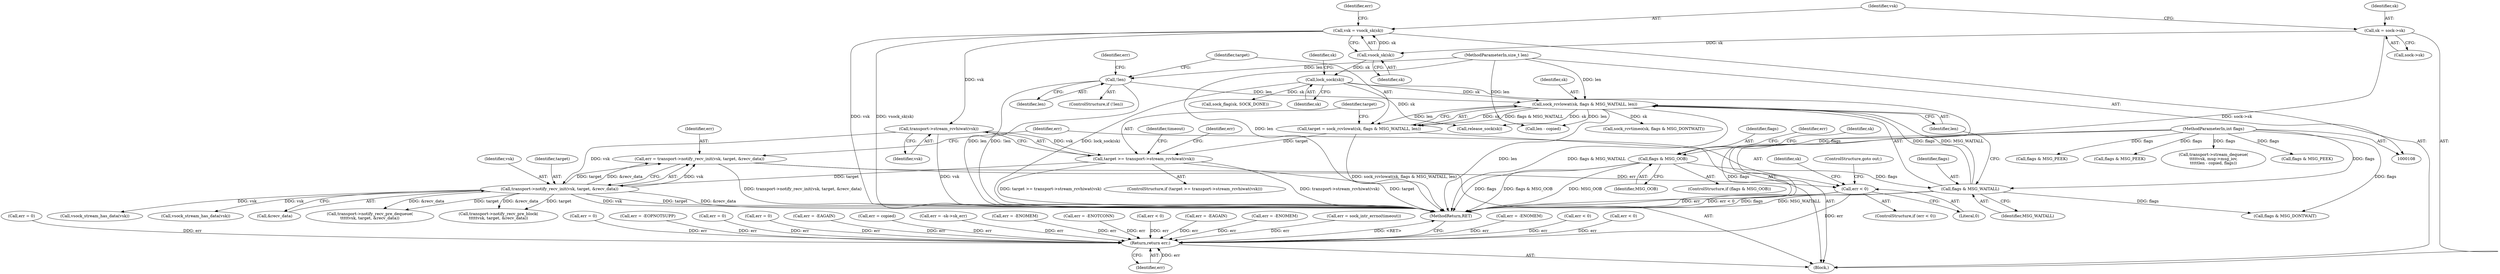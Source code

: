 digraph "0_linux_d5e0d0f607a7a029c6563a0470d88255c89a8d11@API" {
"1000221" [label="(Call,err = transport->notify_recv_init(vsk, target, &recv_data))"];
"1000223" [label="(Call,transport->notify_recv_init(vsk, target, &recv_data))"];
"1000203" [label="(Call,transport->stream_rcvhiwat(vsk))"];
"1000129" [label="(Call,vsk = vsock_sk(sk))"];
"1000131" [label="(Call,vsock_sk(sk))"];
"1000124" [label="(Call,sk = sock->sk)"];
"1000201" [label="(Call,target >= transport->stream_rcvhiwat(vsk))"];
"1000192" [label="(Call,target = sock_rcvlowat(sk, flags & MSG_WAITALL, len))"];
"1000194" [label="(Call,sock_rcvlowat(sk, flags & MSG_WAITALL, len))"];
"1000141" [label="(Call,lock_sock(sk))"];
"1000196" [label="(Call,flags & MSG_WAITALL)"];
"1000164" [label="(Call,flags & MSG_OOB)"];
"1000113" [label="(MethodParameterIn,int flags)"];
"1000185" [label="(Call,!len)"];
"1000112" [label="(MethodParameterIn,size_t len)"];
"1000229" [label="(Call,err < 0)"];
"1000473" [label="(Return,return err;)"];
"1000224" [label="(Identifier,vsk)"];
"1000204" [label="(Identifier,vsk)"];
"1000283" [label="(Call,len - copied)"];
"1000124" [label="(Call,sk = sock->sk)"];
"1000385" [label="(Call,err = sock_intr_errno(timeout))"];
"1000226" [label="(Call,&recv_data)"];
"1000134" [label="(Identifier,err)"];
"1000252" [label="(Call,err = -ENOMEM)"];
"1000203" [label="(Call,transport->stream_rcvhiwat(vsk))"];
"1000166" [label="(Identifier,MSG_OOB)"];
"1000129" [label="(Call,vsk = vsock_sk(sk))"];
"1000272" [label="(Call,err < 0)"];
"1000369" [label="(Call,err < 0)"];
"1000201" [label="(Call,target >= transport->stream_rcvhiwat(vsk))"];
"1000213" [label="(Call,sock_rcvtimeo(sk, flags & MSG_DONTWAIT))"];
"1000473" [label="(Return,return err;)"];
"1000180" [label="(Call,err = 0)"];
"1000132" [label="(Identifier,sk)"];
"1000434" [label="(Call,flags & MSG_PEEK)"];
"1000225" [label="(Identifier,target)"];
"1000188" [label="(Call,err = 0)"];
"1000322" [label="(Call,flags & MSG_PEEK)"];
"1000222" [label="(Identifier,err)"];
"1000131" [label="(Call,vsock_sk(sk))"];
"1000185" [label="(Call,!len)"];
"1000199" [label="(Identifier,len)"];
"1000165" [label="(Identifier,flags)"];
"1000194" [label="(Call,sock_rcvlowat(sk, flags & MSG_WAITALL, len))"];
"1000168" [label="(Call,err = -EOPNOTSUPP)"];
"1000424" [label="(Call,err = 0)"];
"1000212" [label="(Identifier,timeout)"];
"1000230" [label="(Identifier,err)"];
"1000198" [label="(Identifier,MSG_WAITALL)"];
"1000229" [label="(Call,err < 0)"];
"1000189" [label="(Identifier,err)"];
"1000235" [label="(Identifier,sk)"];
"1000245" [label="(Call,vsock_stream_has_data(vsk))"];
"1000228" [label="(ControlStructure,if (err < 0))"];
"1000232" [label="(ControlStructure,goto out;)"];
"1000154" [label="(Call,err = 0)"];
"1000396" [label="(Call,err = -EAGAIN)"];
"1000474" [label="(Identifier,err)"];
"1000151" [label="(Call,sock_flag(sk, SOCK_DONE))"];
"1000169" [label="(Identifier,err)"];
"1000114" [label="(Block,)"];
"1000461" [label="(Call,err = copied)"];
"1000141" [label="(Call,lock_sock(sk))"];
"1000200" [label="(ControlStructure,if (target >= transport->stream_rcvhiwat(vsk)))"];
"1000186" [label="(Identifier,len)"];
"1000184" [label="(ControlStructure,if (!len))"];
"1000411" [label="(Call,err = -sk->sk_err)"];
"1000195" [label="(Identifier,sk)"];
"1000447" [label="(Call,vsock_stream_has_data(vsk))"];
"1000142" [label="(Identifier,sk)"];
"1000292" [label="(Call,err = -ENOMEM)"];
"1000266" [label="(Call,transport->notify_recv_pre_dequeue(\n\t\t\t\t\tvsk, target, &recv_data))"];
"1000475" [label="(MethodReturn,RET)"];
"1000126" [label="(Call,sock->sk)"];
"1000197" [label="(Identifier,flags)"];
"1000363" [label="(Call,transport->notify_recv_pre_block(\n\t\t\t\t\tvsk, target, &recv_data))"];
"1000176" [label="(Identifier,sk)"];
"1000146" [label="(Identifier,sk)"];
"1000112" [label="(MethodParameterIn,size_t len)"];
"1000158" [label="(Call,err = -ENOTCONN)"];
"1000196" [label="(Call,flags & MSG_WAITALL)"];
"1000163" [label="(ControlStructure,if (flags & MSG_OOB))"];
"1000223" [label="(Call,transport->notify_recv_init(vsk, target, &recv_data))"];
"1000193" [label="(Identifier,target)"];
"1000471" [label="(Call,release_sock(sk))"];
"1000207" [label="(Identifier,err)"];
"1000192" [label="(Call,target = sock_rcvlowat(sk, flags & MSG_WAITALL, len))"];
"1000313" [label="(Call,err < 0)"];
"1000125" [label="(Identifier,sk)"];
"1000164" [label="(Call,flags & MSG_OOB)"];
"1000130" [label="(Identifier,vsk)"];
"1000356" [label="(Call,err = -EAGAIN)"];
"1000221" [label="(Call,err = transport->notify_recv_init(vsk, target, &recv_data))"];
"1000231" [label="(Literal,0)"];
"1000215" [label="(Call,flags & MSG_DONTWAIT)"];
"1000206" [label="(Call,err = -ENOMEM)"];
"1000113" [label="(MethodParameterIn,int flags)"];
"1000278" [label="(Call,transport->stream_dequeue(\n\t\t\t\t\tvsk, msg->msg_iov,\n\t\t\t\t\tlen - copied, flags))"];
"1000307" [label="(Call,flags & MSG_PEEK)"];
"1000202" [label="(Identifier,target)"];
"1000221" -> "1000114"  [label="AST: "];
"1000221" -> "1000223"  [label="CFG: "];
"1000222" -> "1000221"  [label="AST: "];
"1000223" -> "1000221"  [label="AST: "];
"1000230" -> "1000221"  [label="CFG: "];
"1000221" -> "1000475"  [label="DDG: transport->notify_recv_init(vsk, target, &recv_data)"];
"1000223" -> "1000221"  [label="DDG: vsk"];
"1000223" -> "1000221"  [label="DDG: target"];
"1000223" -> "1000221"  [label="DDG: &recv_data"];
"1000221" -> "1000229"  [label="DDG: err"];
"1000223" -> "1000226"  [label="CFG: "];
"1000224" -> "1000223"  [label="AST: "];
"1000225" -> "1000223"  [label="AST: "];
"1000226" -> "1000223"  [label="AST: "];
"1000223" -> "1000475"  [label="DDG: target"];
"1000223" -> "1000475"  [label="DDG: &recv_data"];
"1000223" -> "1000475"  [label="DDG: vsk"];
"1000203" -> "1000223"  [label="DDG: vsk"];
"1000201" -> "1000223"  [label="DDG: target"];
"1000223" -> "1000245"  [label="DDG: vsk"];
"1000223" -> "1000266"  [label="DDG: target"];
"1000223" -> "1000266"  [label="DDG: &recv_data"];
"1000223" -> "1000363"  [label="DDG: target"];
"1000223" -> "1000363"  [label="DDG: &recv_data"];
"1000223" -> "1000447"  [label="DDG: vsk"];
"1000203" -> "1000201"  [label="AST: "];
"1000203" -> "1000204"  [label="CFG: "];
"1000204" -> "1000203"  [label="AST: "];
"1000201" -> "1000203"  [label="CFG: "];
"1000203" -> "1000475"  [label="DDG: vsk"];
"1000203" -> "1000201"  [label="DDG: vsk"];
"1000129" -> "1000203"  [label="DDG: vsk"];
"1000129" -> "1000114"  [label="AST: "];
"1000129" -> "1000131"  [label="CFG: "];
"1000130" -> "1000129"  [label="AST: "];
"1000131" -> "1000129"  [label="AST: "];
"1000134" -> "1000129"  [label="CFG: "];
"1000129" -> "1000475"  [label="DDG: vsk"];
"1000129" -> "1000475"  [label="DDG: vsock_sk(sk)"];
"1000131" -> "1000129"  [label="DDG: sk"];
"1000131" -> "1000132"  [label="CFG: "];
"1000132" -> "1000131"  [label="AST: "];
"1000124" -> "1000131"  [label="DDG: sk"];
"1000131" -> "1000141"  [label="DDG: sk"];
"1000124" -> "1000114"  [label="AST: "];
"1000124" -> "1000126"  [label="CFG: "];
"1000125" -> "1000124"  [label="AST: "];
"1000126" -> "1000124"  [label="AST: "];
"1000130" -> "1000124"  [label="CFG: "];
"1000124" -> "1000475"  [label="DDG: sock->sk"];
"1000201" -> "1000200"  [label="AST: "];
"1000202" -> "1000201"  [label="AST: "];
"1000207" -> "1000201"  [label="CFG: "];
"1000212" -> "1000201"  [label="CFG: "];
"1000201" -> "1000475"  [label="DDG: target >= transport->stream_rcvhiwat(vsk)"];
"1000201" -> "1000475"  [label="DDG: transport->stream_rcvhiwat(vsk)"];
"1000201" -> "1000475"  [label="DDG: target"];
"1000192" -> "1000201"  [label="DDG: target"];
"1000192" -> "1000114"  [label="AST: "];
"1000192" -> "1000194"  [label="CFG: "];
"1000193" -> "1000192"  [label="AST: "];
"1000194" -> "1000192"  [label="AST: "];
"1000202" -> "1000192"  [label="CFG: "];
"1000192" -> "1000475"  [label="DDG: sock_rcvlowat(sk, flags & MSG_WAITALL, len)"];
"1000194" -> "1000192"  [label="DDG: sk"];
"1000194" -> "1000192"  [label="DDG: flags & MSG_WAITALL"];
"1000194" -> "1000192"  [label="DDG: len"];
"1000194" -> "1000199"  [label="CFG: "];
"1000195" -> "1000194"  [label="AST: "];
"1000196" -> "1000194"  [label="AST: "];
"1000199" -> "1000194"  [label="AST: "];
"1000194" -> "1000475"  [label="DDG: len"];
"1000194" -> "1000475"  [label="DDG: flags & MSG_WAITALL"];
"1000141" -> "1000194"  [label="DDG: sk"];
"1000196" -> "1000194"  [label="DDG: flags"];
"1000196" -> "1000194"  [label="DDG: MSG_WAITALL"];
"1000185" -> "1000194"  [label="DDG: len"];
"1000112" -> "1000194"  [label="DDG: len"];
"1000194" -> "1000213"  [label="DDG: sk"];
"1000194" -> "1000283"  [label="DDG: len"];
"1000194" -> "1000471"  [label="DDG: sk"];
"1000141" -> "1000114"  [label="AST: "];
"1000141" -> "1000142"  [label="CFG: "];
"1000142" -> "1000141"  [label="AST: "];
"1000146" -> "1000141"  [label="CFG: "];
"1000141" -> "1000475"  [label="DDG: lock_sock(sk)"];
"1000141" -> "1000151"  [label="DDG: sk"];
"1000141" -> "1000471"  [label="DDG: sk"];
"1000196" -> "1000198"  [label="CFG: "];
"1000197" -> "1000196"  [label="AST: "];
"1000198" -> "1000196"  [label="AST: "];
"1000199" -> "1000196"  [label="CFG: "];
"1000196" -> "1000475"  [label="DDG: flags"];
"1000196" -> "1000475"  [label="DDG: MSG_WAITALL"];
"1000164" -> "1000196"  [label="DDG: flags"];
"1000113" -> "1000196"  [label="DDG: flags"];
"1000196" -> "1000215"  [label="DDG: flags"];
"1000164" -> "1000163"  [label="AST: "];
"1000164" -> "1000166"  [label="CFG: "];
"1000165" -> "1000164"  [label="AST: "];
"1000166" -> "1000164"  [label="AST: "];
"1000169" -> "1000164"  [label="CFG: "];
"1000176" -> "1000164"  [label="CFG: "];
"1000164" -> "1000475"  [label="DDG: flags & MSG_OOB"];
"1000164" -> "1000475"  [label="DDG: MSG_OOB"];
"1000164" -> "1000475"  [label="DDG: flags"];
"1000113" -> "1000164"  [label="DDG: flags"];
"1000113" -> "1000108"  [label="AST: "];
"1000113" -> "1000475"  [label="DDG: flags"];
"1000113" -> "1000215"  [label="DDG: flags"];
"1000113" -> "1000278"  [label="DDG: flags"];
"1000113" -> "1000307"  [label="DDG: flags"];
"1000113" -> "1000322"  [label="DDG: flags"];
"1000113" -> "1000434"  [label="DDG: flags"];
"1000185" -> "1000184"  [label="AST: "];
"1000185" -> "1000186"  [label="CFG: "];
"1000186" -> "1000185"  [label="AST: "];
"1000189" -> "1000185"  [label="CFG: "];
"1000193" -> "1000185"  [label="CFG: "];
"1000185" -> "1000475"  [label="DDG: !len"];
"1000185" -> "1000475"  [label="DDG: len"];
"1000112" -> "1000185"  [label="DDG: len"];
"1000112" -> "1000108"  [label="AST: "];
"1000112" -> "1000475"  [label="DDG: len"];
"1000112" -> "1000283"  [label="DDG: len"];
"1000229" -> "1000228"  [label="AST: "];
"1000229" -> "1000231"  [label="CFG: "];
"1000230" -> "1000229"  [label="AST: "];
"1000231" -> "1000229"  [label="AST: "];
"1000232" -> "1000229"  [label="CFG: "];
"1000235" -> "1000229"  [label="CFG: "];
"1000229" -> "1000475"  [label="DDG: err < 0"];
"1000229" -> "1000475"  [label="DDG: err"];
"1000229" -> "1000473"  [label="DDG: err"];
"1000473" -> "1000114"  [label="AST: "];
"1000473" -> "1000474"  [label="CFG: "];
"1000474" -> "1000473"  [label="AST: "];
"1000475" -> "1000473"  [label="CFG: "];
"1000473" -> "1000475"  [label="DDG: <RET>"];
"1000474" -> "1000473"  [label="DDG: err"];
"1000158" -> "1000473"  [label="DDG: err"];
"1000396" -> "1000473"  [label="DDG: err"];
"1000292" -> "1000473"  [label="DDG: err"];
"1000188" -> "1000473"  [label="DDG: err"];
"1000154" -> "1000473"  [label="DDG: err"];
"1000180" -> "1000473"  [label="DDG: err"];
"1000424" -> "1000473"  [label="DDG: err"];
"1000206" -> "1000473"  [label="DDG: err"];
"1000272" -> "1000473"  [label="DDG: err"];
"1000385" -> "1000473"  [label="DDG: err"];
"1000313" -> "1000473"  [label="DDG: err"];
"1000252" -> "1000473"  [label="DDG: err"];
"1000369" -> "1000473"  [label="DDG: err"];
"1000168" -> "1000473"  [label="DDG: err"];
"1000411" -> "1000473"  [label="DDG: err"];
"1000356" -> "1000473"  [label="DDG: err"];
"1000461" -> "1000473"  [label="DDG: err"];
}
